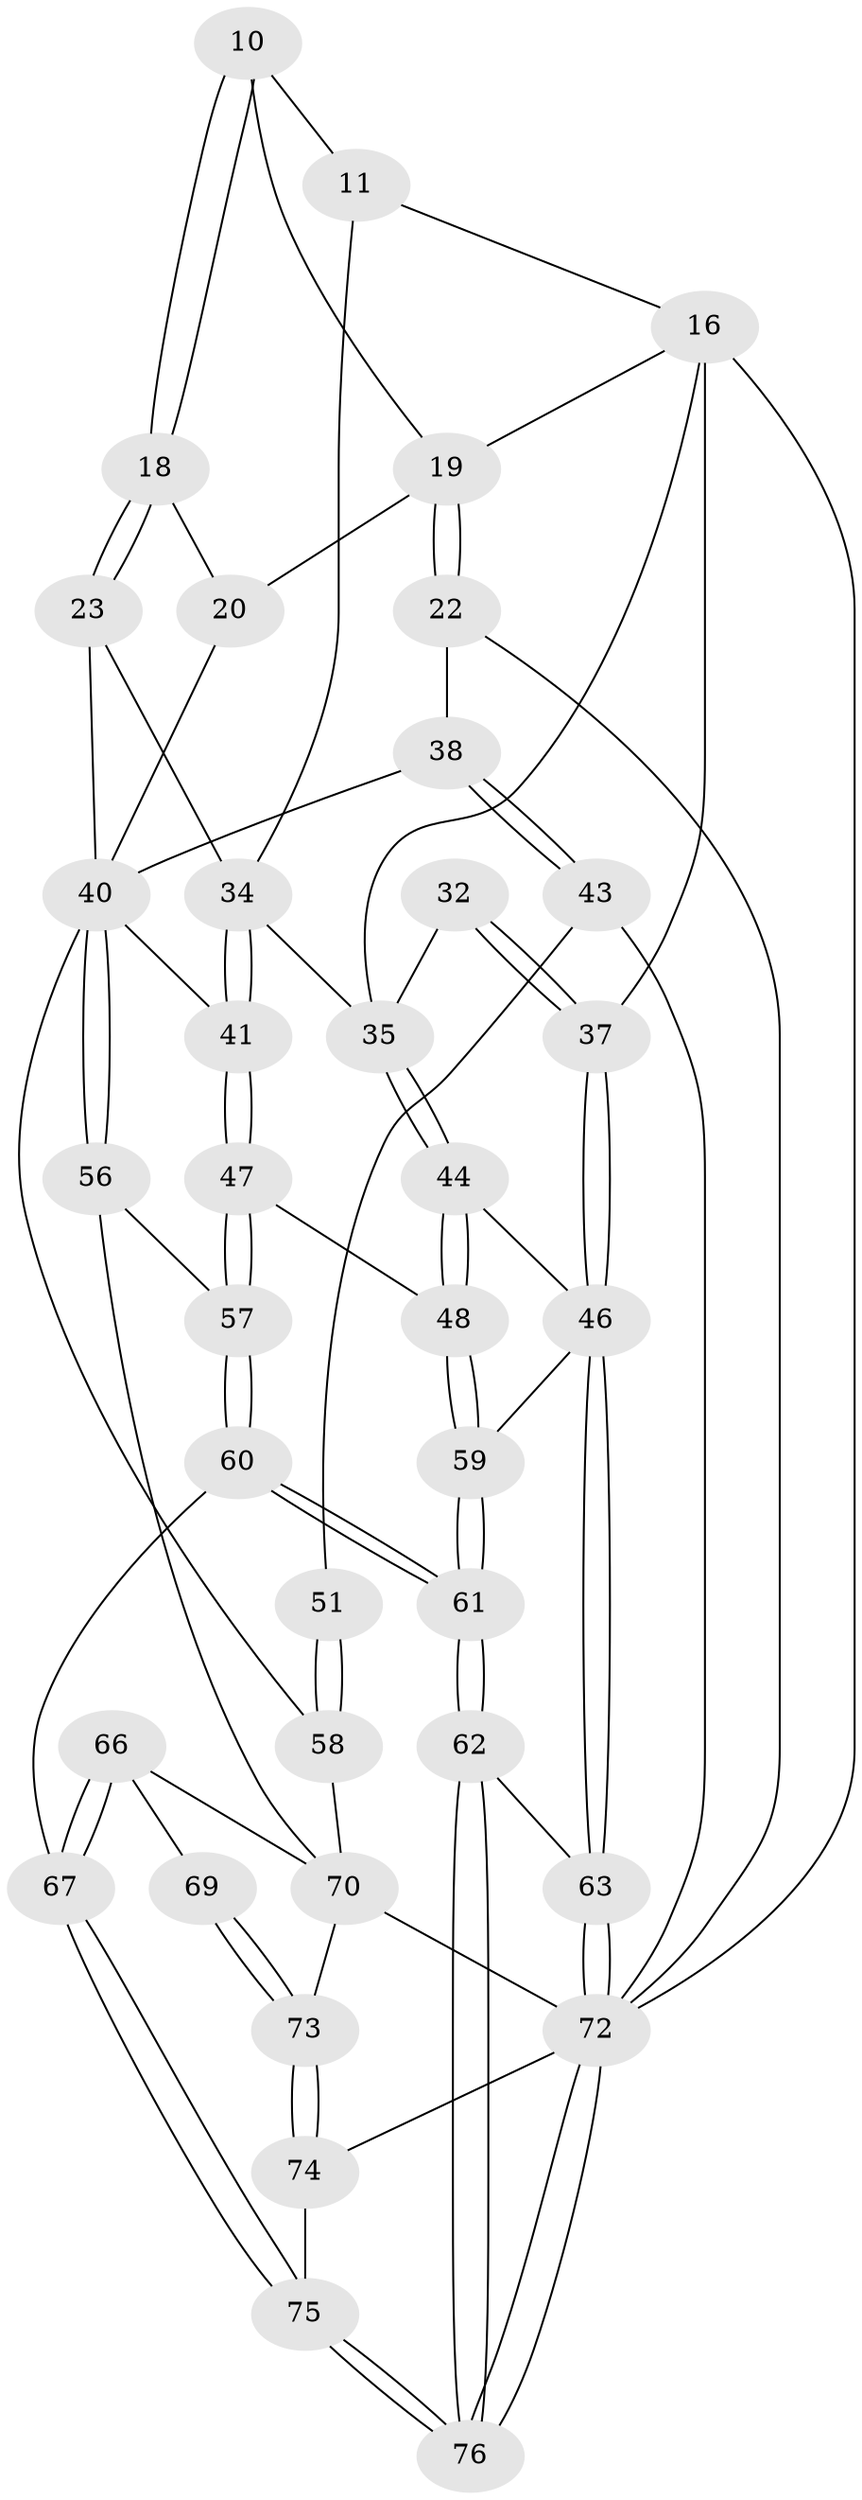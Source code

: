 // original degree distribution, {3: 0.039473684210526314, 5: 0.5394736842105263, 6: 0.21052631578947367, 4: 0.21052631578947367}
// Generated by graph-tools (version 1.1) at 2025/00/03/09/25 05:00:58]
// undirected, 38 vertices, 90 edges
graph export_dot {
graph [start="1"]
  node [color=gray90,style=filled];
  10 [pos="+0.5685397567873679+0.08799497873121541",super="+9"];
  11 [pos="+0.5281858557326928+0.08805266663945455",super="+5"];
  16 [pos="+0.283009060555779+0.11689766134673524",super="+4+15+3"];
  18 [pos="+0.6267886761378376+0.1846383908676698"];
  19 [pos="+0.8741482949428119+0.1409127345084695",super="+8"];
  20 [pos="+0.7474237674137534+0.22892532585592446",super="+17"];
  22 [pos="+1+0.20611053942850582"];
  23 [pos="+0.5533054998488184+0.28118682273221035"];
  32 [pos="+0.1383121847910012+0.4052064675366385"];
  34 [pos="+0.36878151362466083+0.38475771682564996",super="+33"];
  35 [pos="+0.26329998206006094+0.4220066086951836",super="+31"];
  37 [pos="+0+0.5330962234065483",super="+29"];
  38 [pos="+0.8937235079907176+0.43594149595629966",super="+30"];
  40 [pos="+0.6731155141678711+0.4632422377539216",super="+39+25+26+24"];
  41 [pos="+0.46602147500903274+0.46858773861473296",super="+36"];
  43 [pos="+1+0.6194704558688681"];
  44 [pos="+0.28759378472374686+0.47262711955156805"];
  46 [pos="+0+0.5536536837126427",super="+45"];
  47 [pos="+0.42577115560488665+0.5463103456650258"];
  48 [pos="+0.35555139354168325+0.5715647328864873"];
  51 [pos="+0.9992743109791146+0.6227953904447823"];
  56 [pos="+0.6634886270611217+0.6180626423757727"];
  57 [pos="+0.5245046012226361+0.6579061964026961"];
  58 [pos="+0.9307386353805803+0.6588160773199616",super="+53+52"];
  59 [pos="+0.3301900636423327+0.6084317609086871"];
  60 [pos="+0.45035232673208075+0.7870006001430702"];
  61 [pos="+0.310367390246402+0.8184634923459397"];
  62 [pos="+0.2919905186833039+0.8345228585494247"];
  63 [pos="+0+0.5647658081160845"];
  66 [pos="+0.6485043061674918+0.8528362654410516"];
  67 [pos="+0.6069212156212024+0.8715631855037955"];
  69 [pos="+0.6964058554042173+0.8650553820808654"];
  70 [pos="+0.9116039188819052+0.828591724703258",super="+65"];
  72 [pos="+0+1",super="+49+50"];
  73 [pos="+0.8168938305048365+0.9691860469336051",super="+71+68"];
  74 [pos="+0.9068884315438629+1"];
  75 [pos="+0.5263079434873104+1"];
  76 [pos="+0.19831854382465403+1"];
  10 -- 11 [weight=2];
  10 -- 18;
  10 -- 18;
  10 -- 19;
  11 -- 16;
  11 -- 34;
  16 -- 35;
  16 -- 37 [weight=2];
  16 -- 72 [weight=3];
  16 -- 19;
  18 -- 23;
  18 -- 23;
  18 -- 20;
  19 -- 20 [weight=2];
  19 -- 22;
  19 -- 22;
  20 -- 40;
  22 -- 72;
  22 -- 38;
  23 -- 40;
  23 -- 34;
  32 -- 37 [weight=2];
  32 -- 37;
  32 -- 35;
  34 -- 35 [weight=2];
  34 -- 41 [weight=2];
  34 -- 41;
  35 -- 44;
  35 -- 44;
  37 -- 46;
  37 -- 46;
  38 -- 43;
  38 -- 43;
  38 -- 40 [weight=2];
  40 -- 56;
  40 -- 56;
  40 -- 58;
  40 -- 41;
  41 -- 47;
  41 -- 47;
  43 -- 51;
  43 -- 72;
  44 -- 48;
  44 -- 48;
  44 -- 46;
  46 -- 63;
  46 -- 63;
  46 -- 59;
  47 -- 48;
  47 -- 57;
  47 -- 57;
  48 -- 59;
  48 -- 59;
  51 -- 58 [weight=2];
  51 -- 58;
  56 -- 57;
  56 -- 70;
  57 -- 60;
  57 -- 60;
  58 -- 70 [weight=2];
  59 -- 61;
  59 -- 61;
  60 -- 61;
  60 -- 61;
  60 -- 67;
  61 -- 62;
  61 -- 62;
  62 -- 63;
  62 -- 76;
  62 -- 76;
  63 -- 72;
  63 -- 72;
  66 -- 67;
  66 -- 67;
  66 -- 69;
  66 -- 70;
  67 -- 75;
  67 -- 75;
  69 -- 73 [weight=2];
  69 -- 73;
  70 -- 72;
  70 -- 73 [weight=2];
  72 -- 76;
  72 -- 76;
  72 -- 74;
  73 -- 74;
  73 -- 74;
  74 -- 75;
  75 -- 76;
  75 -- 76;
}
